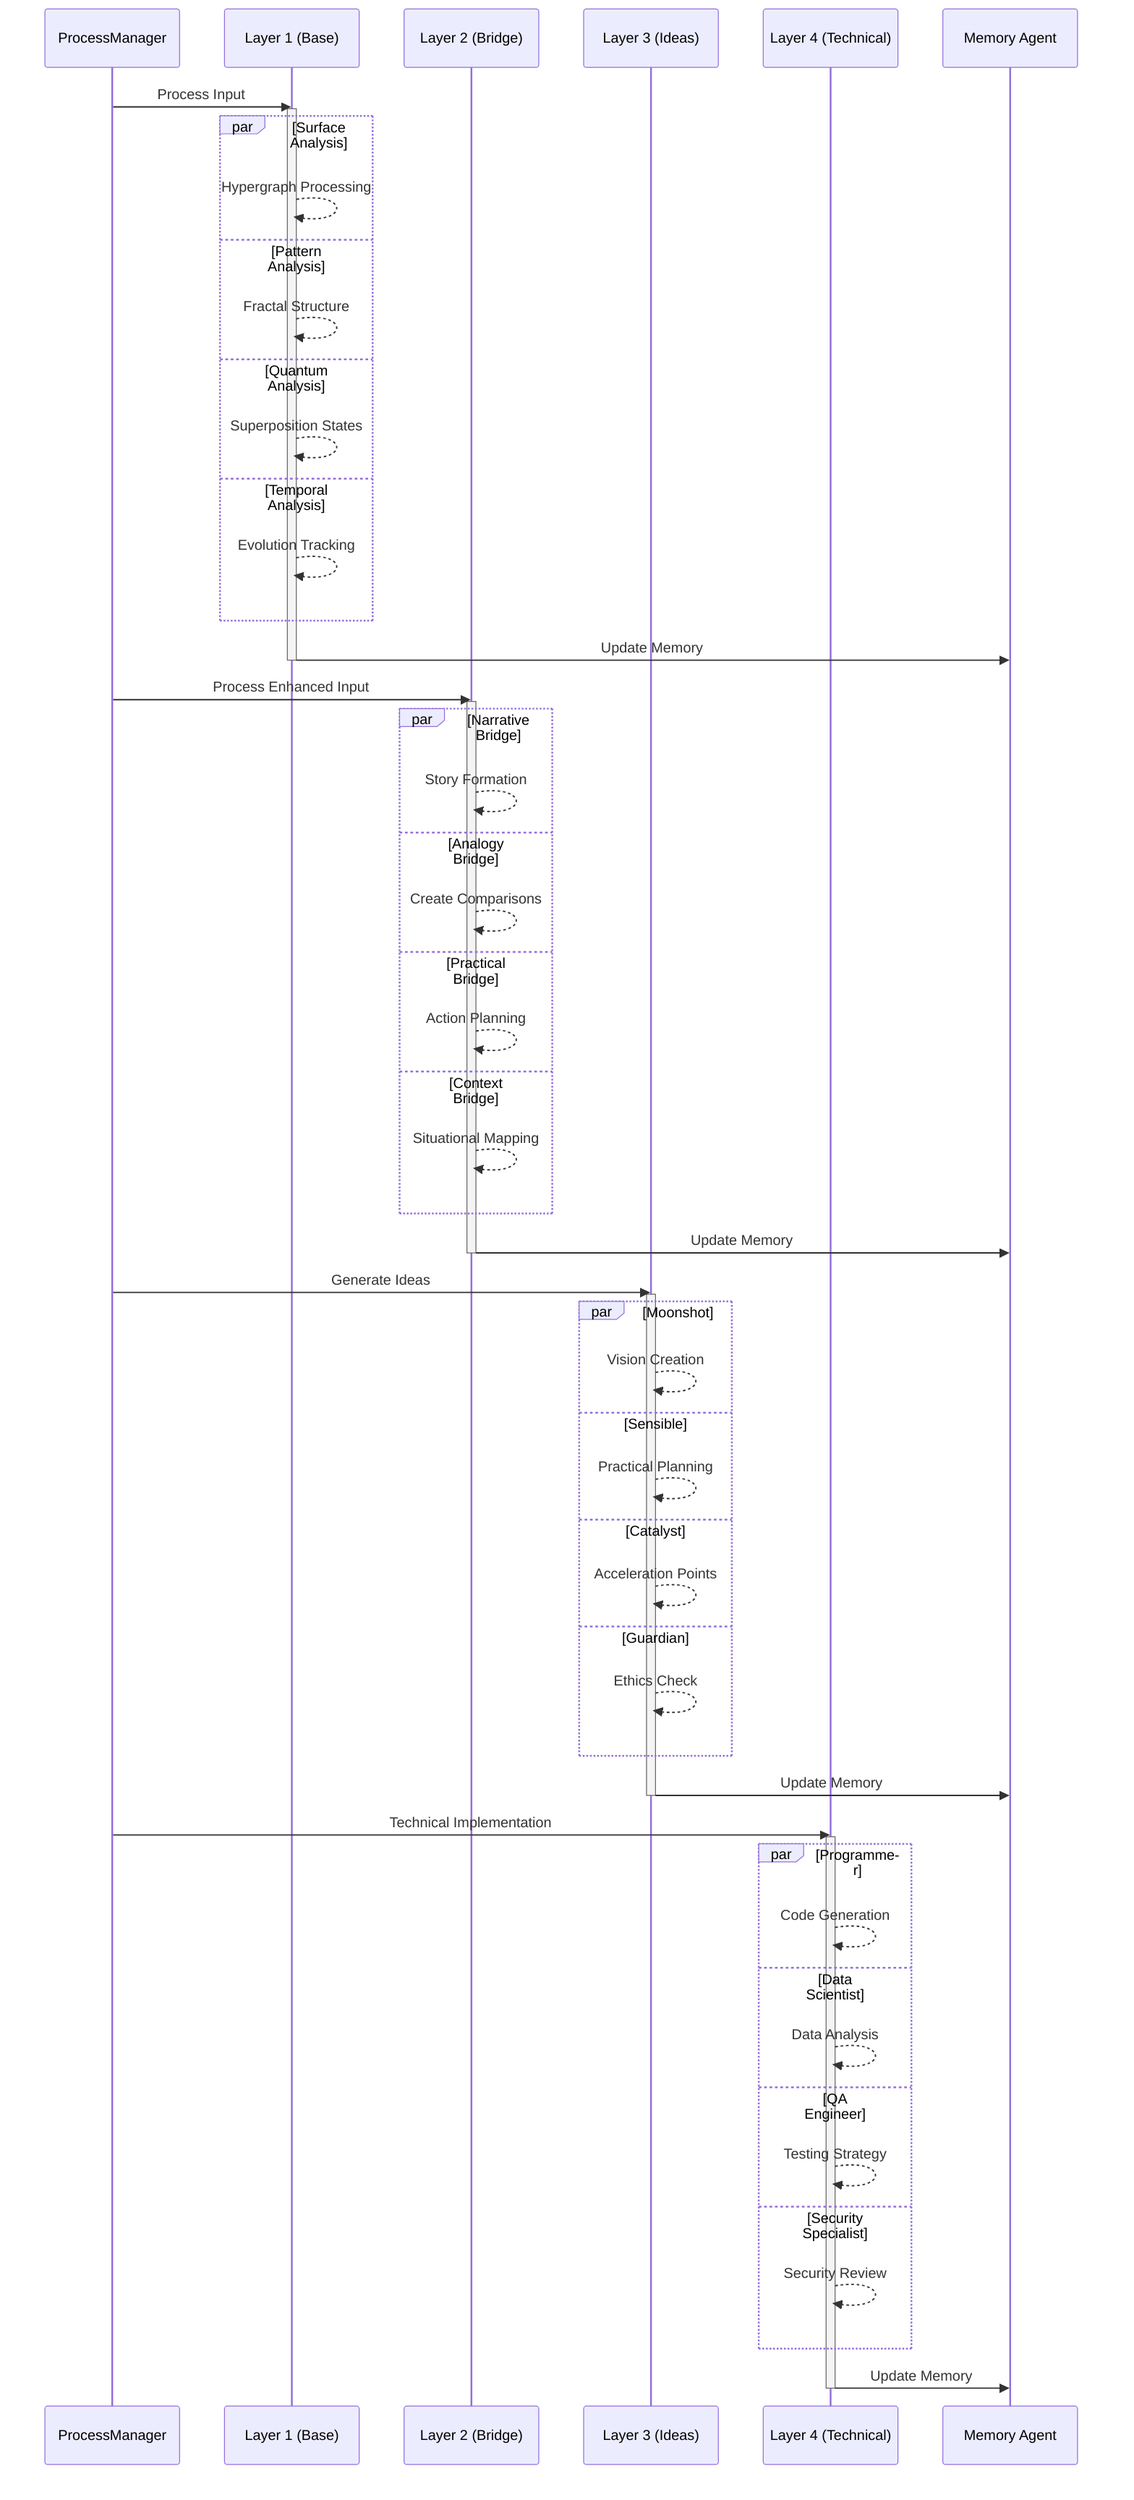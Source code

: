 sequenceDiagram
    participant PM as ProcessManager
    participant L1 as Layer 1 (Base)
    participant L2 as Layer 2 (Bridge)
    participant L3 as Layer 3 (Ideas)
    participant L4 as Layer 4 (Technical)
    participant Mem as Memory Agent

    PM->>L1: Process Input
    activate L1
    par Surface Analysis
        L1-->>L1: Hypergraph Processing
    and Pattern Analysis
        L1-->>L1: Fractal Structure
    and Quantum Analysis
        L1-->>L1: Superposition States
    and Temporal Analysis
        L1-->>L1: Evolution Tracking
    end
    L1->>Mem: Update Memory
    deactivate L1

    PM->>L2: Process Enhanced Input
    activate L2
    par Narrative Bridge
        L2-->>L2: Story Formation
    and Analogy Bridge
        L2-->>L2: Create Comparisons
    and Practical Bridge
        L2-->>L2: Action Planning
    and Context Bridge
        L2-->>L2: Situational Mapping
    end
    L2->>Mem: Update Memory
    deactivate L2

    PM->>L3: Generate Ideas
    activate L3
    par Moonshot
        L3-->>L3: Vision Creation
    and Sensible
        L3-->>L3: Practical Planning
    and Catalyst
        L3-->>L3: Acceleration Points
    and Guardian
        L3-->>L3: Ethics Check
    end
    L3->>Mem: Update Memory
    deactivate L3

    PM->>L4: Technical Implementation
    activate L4
    par Programmer
        L4-->>L4: Code Generation
    and Data Scientist
        L4-->>L4: Data Analysis
    and QA Engineer
        L4-->>L4: Testing Strategy
    and Security Specialist
        L4-->>L4: Security Review
    end
    L4->>Mem: Update Memory
    deactivate L4
